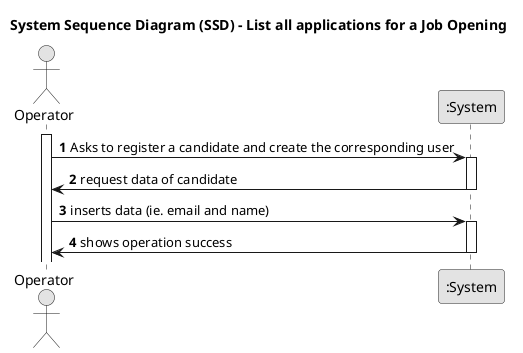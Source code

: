 @startuml
skinparam monochrome true
skinparam packageStyle rectangle
skinparam shadowing false

title System Sequence Diagram (SSD) - List all applications for a Job Opening

autonumber

actor "Operator" as Manager
participant ":System" as System

activate Manager

    Manager -> System : Asks to register a candidate and create the corresponding user
    activate System

     System -> Manager : request data of candidate

    deactivate System

    Manager -> System : inserts data (ie. email and name)
    activate System

        System -> Manager : shows operation success

    deactivate System
    
@enduml